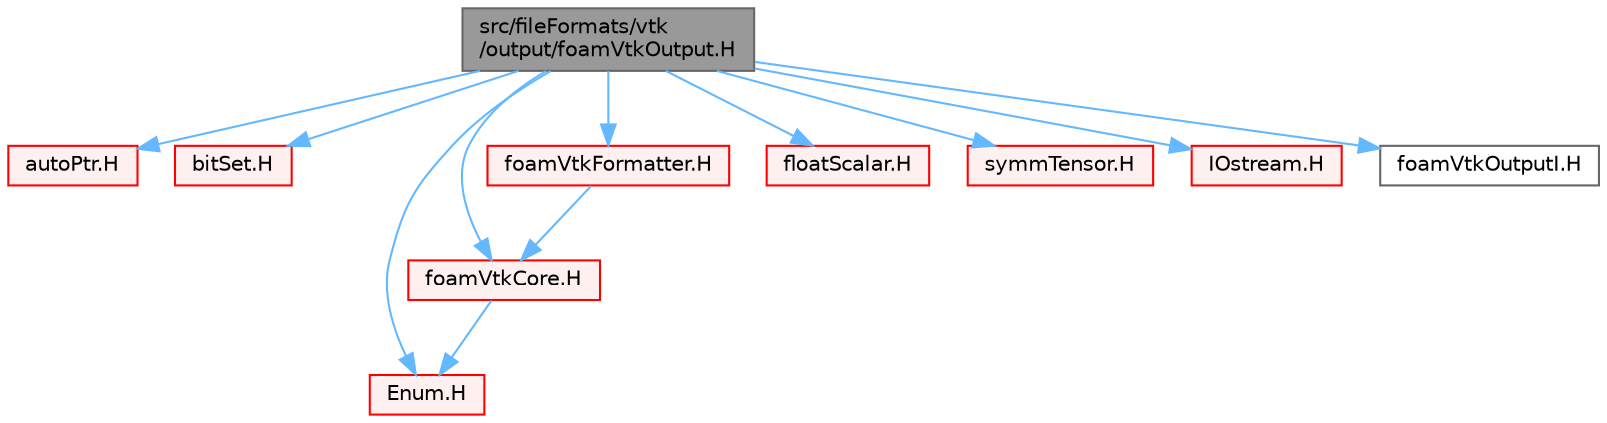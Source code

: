 digraph "src/fileFormats/vtk/output/foamVtkOutput.H"
{
 // LATEX_PDF_SIZE
  bgcolor="transparent";
  edge [fontname=Helvetica,fontsize=10,labelfontname=Helvetica,labelfontsize=10];
  node [fontname=Helvetica,fontsize=10,shape=box,height=0.2,width=0.4];
  Node1 [id="Node000001",label="src/fileFormats/vtk\l/output/foamVtkOutput.H",height=0.2,width=0.4,color="gray40", fillcolor="grey60", style="filled", fontcolor="black",tooltip=" "];
  Node1 -> Node2 [id="edge1_Node000001_Node000002",color="steelblue1",style="solid",tooltip=" "];
  Node2 [id="Node000002",label="autoPtr.H",height=0.2,width=0.4,color="red", fillcolor="#FFF0F0", style="filled",URL="$autoPtr_8H.html",tooltip=" "];
  Node1 -> Node72 [id="edge2_Node000001_Node000072",color="steelblue1",style="solid",tooltip=" "];
  Node72 [id="Node000072",label="bitSet.H",height=0.2,width=0.4,color="red", fillcolor="#FFF0F0", style="filled",URL="$bitSet_8H.html",tooltip=" "];
  Node1 -> Node123 [id="edge3_Node000001_Node000123",color="steelblue1",style="solid",tooltip=" "];
  Node123 [id="Node000123",label="Enum.H",height=0.2,width=0.4,color="red", fillcolor="#FFF0F0", style="filled",URL="$Enum_8H.html",tooltip=" "];
  Node1 -> Node127 [id="edge4_Node000001_Node000127",color="steelblue1",style="solid",tooltip=" "];
  Node127 [id="Node000127",label="foamVtkCore.H",height=0.2,width=0.4,color="red", fillcolor="#FFF0F0", style="filled",URL="$foamVtkCore_8H.html",tooltip=" "];
  Node127 -> Node123 [id="edge5_Node000127_Node000123",color="steelblue1",style="solid",tooltip=" "];
  Node1 -> Node128 [id="edge6_Node000001_Node000128",color="steelblue1",style="solid",tooltip=" "];
  Node128 [id="Node000128",label="foamVtkFormatter.H",height=0.2,width=0.4,color="red", fillcolor="#FFF0F0", style="filled",URL="$foamVtkFormatter_8H.html",tooltip=" "];
  Node128 -> Node127 [id="edge7_Node000128_Node000127",color="steelblue1",style="solid",tooltip=" "];
  Node1 -> Node46 [id="edge8_Node000001_Node000046",color="steelblue1",style="solid",tooltip=" "];
  Node46 [id="Node000046",label="floatScalar.H",height=0.2,width=0.4,color="red", fillcolor="#FFF0F0", style="filled",URL="$floatScalar_8H.html",tooltip=" "];
  Node1 -> Node133 [id="edge9_Node000001_Node000133",color="steelblue1",style="solid",tooltip=" "];
  Node133 [id="Node000133",label="symmTensor.H",height=0.2,width=0.4,color="red", fillcolor="#FFF0F0", style="filled",URL="$symmTensor_8H.html",tooltip=" "];
  Node1 -> Node37 [id="edge10_Node000001_Node000037",color="steelblue1",style="solid",tooltip=" "];
  Node37 [id="Node000037",label="IOstream.H",height=0.2,width=0.4,color="red", fillcolor="#FFF0F0", style="filled",URL="$IOstream_8H.html",tooltip=" "];
  Node1 -> Node155 [id="edge11_Node000001_Node000155",color="steelblue1",style="solid",tooltip=" "];
  Node155 [id="Node000155",label="foamVtkOutputI.H",height=0.2,width=0.4,color="grey40", fillcolor="white", style="filled",URL="$foamVtkOutputI_8H.html",tooltip=" "];
}
